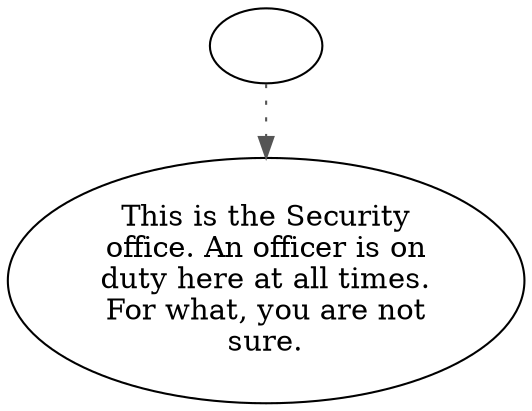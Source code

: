 digraph VALTSEC {
  "start" [style=filled       fillcolor="#FFFFFF"       color="#000000"]
  "start" -> "spatial_p_proc" [style=dotted color="#555555"]
  "start" [label=""]
  "spatial_p_proc" [style=filled       fillcolor="#FFFFFF"       color="#000000"]
  "spatial_p_proc" [label="This is the Security\noffice. An officer is on\nduty here at all times.\nFor what, you are not\nsure."]
}
